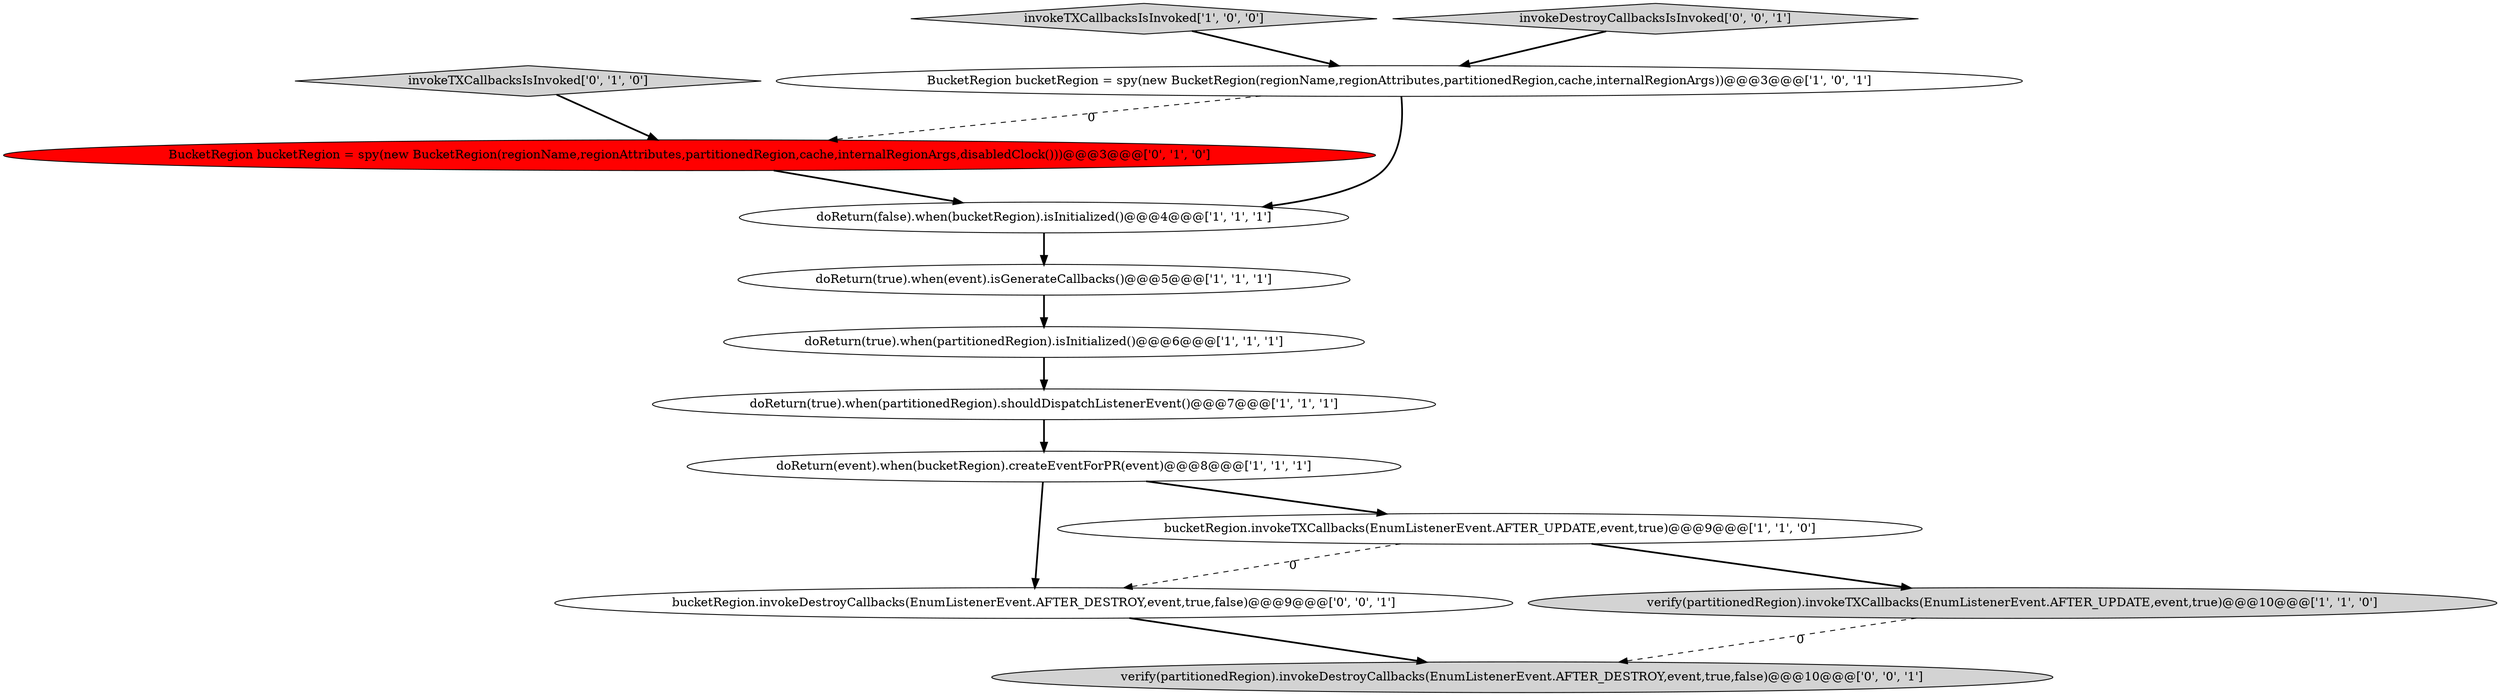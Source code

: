 digraph {
4 [style = filled, label = "doReturn(true).when(event).isGenerateCallbacks()@@@5@@@['1', '1', '1']", fillcolor = white, shape = ellipse image = "AAA0AAABBB1BBB"];
11 [style = filled, label = "bucketRegion.invokeDestroyCallbacks(EnumListenerEvent.AFTER_DESTROY,event,true,false)@@@9@@@['0', '0', '1']", fillcolor = white, shape = ellipse image = "AAA0AAABBB3BBB"];
2 [style = filled, label = "verify(partitionedRegion).invokeTXCallbacks(EnumListenerEvent.AFTER_UPDATE,event,true)@@@10@@@['1', '1', '0']", fillcolor = lightgray, shape = ellipse image = "AAA0AAABBB1BBB"];
7 [style = filled, label = "doReturn(false).when(bucketRegion).isInitialized()@@@4@@@['1', '1', '1']", fillcolor = white, shape = ellipse image = "AAA0AAABBB1BBB"];
8 [style = filled, label = "doReturn(event).when(bucketRegion).createEventForPR(event)@@@8@@@['1', '1', '1']", fillcolor = white, shape = ellipse image = "AAA0AAABBB1BBB"];
0 [style = filled, label = "invokeTXCallbacksIsInvoked['1', '0', '0']", fillcolor = lightgray, shape = diamond image = "AAA0AAABBB1BBB"];
3 [style = filled, label = "bucketRegion.invokeTXCallbacks(EnumListenerEvent.AFTER_UPDATE,event,true)@@@9@@@['1', '1', '0']", fillcolor = white, shape = ellipse image = "AAA0AAABBB1BBB"];
13 [style = filled, label = "verify(partitionedRegion).invokeDestroyCallbacks(EnumListenerEvent.AFTER_DESTROY,event,true,false)@@@10@@@['0', '0', '1']", fillcolor = lightgray, shape = ellipse image = "AAA0AAABBB3BBB"];
9 [style = filled, label = "BucketRegion bucketRegion = spy(new BucketRegion(regionName,regionAttributes,partitionedRegion,cache,internalRegionArgs,disabledClock()))@@@3@@@['0', '1', '0']", fillcolor = red, shape = ellipse image = "AAA1AAABBB2BBB"];
10 [style = filled, label = "invokeTXCallbacksIsInvoked['0', '1', '0']", fillcolor = lightgray, shape = diamond image = "AAA0AAABBB2BBB"];
1 [style = filled, label = "doReturn(true).when(partitionedRegion).isInitialized()@@@6@@@['1', '1', '1']", fillcolor = white, shape = ellipse image = "AAA0AAABBB1BBB"];
6 [style = filled, label = "BucketRegion bucketRegion = spy(new BucketRegion(regionName,regionAttributes,partitionedRegion,cache,internalRegionArgs))@@@3@@@['1', '0', '1']", fillcolor = white, shape = ellipse image = "AAA0AAABBB1BBB"];
12 [style = filled, label = "invokeDestroyCallbacksIsInvoked['0', '0', '1']", fillcolor = lightgray, shape = diamond image = "AAA0AAABBB3BBB"];
5 [style = filled, label = "doReturn(true).when(partitionedRegion).shouldDispatchListenerEvent()@@@7@@@['1', '1', '1']", fillcolor = white, shape = ellipse image = "AAA0AAABBB1BBB"];
1->5 [style = bold, label=""];
5->8 [style = bold, label=""];
4->1 [style = bold, label=""];
10->9 [style = bold, label=""];
7->4 [style = bold, label=""];
3->11 [style = dashed, label="0"];
6->7 [style = bold, label=""];
3->2 [style = bold, label=""];
9->7 [style = bold, label=""];
6->9 [style = dashed, label="0"];
8->11 [style = bold, label=""];
0->6 [style = bold, label=""];
12->6 [style = bold, label=""];
2->13 [style = dashed, label="0"];
11->13 [style = bold, label=""];
8->3 [style = bold, label=""];
}
